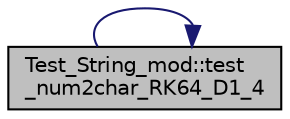 digraph "Test_String_mod::test_num2char_RK64_D1_4"
{
 // LATEX_PDF_SIZE
  edge [fontname="Helvetica",fontsize="10",labelfontname="Helvetica",labelfontsize="10"];
  node [fontname="Helvetica",fontsize="10",shape=record];
  rankdir="LR";
  Node1 [label="Test_String_mod::test\l_num2char_RK64_D1_4",height=0.2,width=0.4,color="black", fillcolor="grey75", style="filled", fontcolor="black",tooltip="The input len can be larger than the length of the constructed string."];
  Node1 -> Node1 [color="midnightblue",fontsize="10",style="solid"];
}
